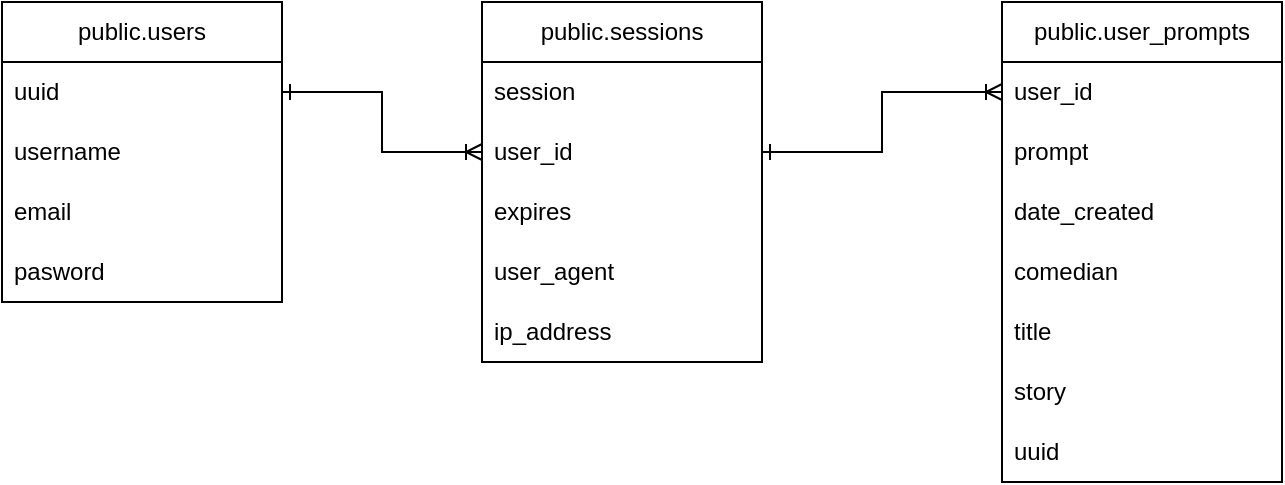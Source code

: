 <mxfile version="27.0.2">
  <diagram name="Página-1" id="T3odq2Nl3Ea_apWUJPm5">
    <mxGraphModel dx="1042" dy="626" grid="1" gridSize="10" guides="1" tooltips="1" connect="1" arrows="1" fold="1" page="1" pageScale="1" pageWidth="1654" pageHeight="1169" math="0" shadow="0" adaptiveColors="simple">
      <root>
        <mxCell id="0" />
        <mxCell id="1" parent="0" />
        <mxCell id="247aonwpgTSTgASPLCuA-1" value="public.users" style="swimlane;fontStyle=0;childLayout=stackLayout;horizontal=1;startSize=30;horizontalStack=0;resizeParent=1;resizeParentMax=0;resizeLast=0;collapsible=1;marginBottom=0;whiteSpace=wrap;html=1;" parent="1" vertex="1">
          <mxGeometry x="290" y="200" width="140" height="150" as="geometry" />
        </mxCell>
        <mxCell id="247aonwpgTSTgASPLCuA-2" value="uuid" style="text;strokeColor=none;fillColor=none;align=left;verticalAlign=middle;spacingLeft=4;spacingRight=4;overflow=hidden;points=[[0,0.5],[1,0.5]];portConstraint=eastwest;rotatable=0;whiteSpace=wrap;html=1;" parent="247aonwpgTSTgASPLCuA-1" vertex="1">
          <mxGeometry y="30" width="140" height="30" as="geometry" />
        </mxCell>
        <mxCell id="247aonwpgTSTgASPLCuA-3" value="username" style="text;strokeColor=none;fillColor=none;align=left;verticalAlign=middle;spacingLeft=4;spacingRight=4;overflow=hidden;points=[[0,0.5],[1,0.5]];portConstraint=eastwest;rotatable=0;whiteSpace=wrap;html=1;" parent="247aonwpgTSTgASPLCuA-1" vertex="1">
          <mxGeometry y="60" width="140" height="30" as="geometry" />
        </mxCell>
        <mxCell id="247aonwpgTSTgASPLCuA-5" value="email" style="text;strokeColor=none;fillColor=none;align=left;verticalAlign=middle;spacingLeft=4;spacingRight=4;overflow=hidden;points=[[0,0.5],[1,0.5]];portConstraint=eastwest;rotatable=0;whiteSpace=wrap;html=1;" parent="247aonwpgTSTgASPLCuA-1" vertex="1">
          <mxGeometry y="90" width="140" height="30" as="geometry" />
        </mxCell>
        <mxCell id="247aonwpgTSTgASPLCuA-4" value="pasword" style="text;strokeColor=none;fillColor=none;align=left;verticalAlign=middle;spacingLeft=4;spacingRight=4;overflow=hidden;points=[[0,0.5],[1,0.5]];portConstraint=eastwest;rotatable=0;whiteSpace=wrap;html=1;" parent="247aonwpgTSTgASPLCuA-1" vertex="1">
          <mxGeometry y="120" width="140" height="30" as="geometry" />
        </mxCell>
        <mxCell id="247aonwpgTSTgASPLCuA-6" value="public.sessions" style="swimlane;fontStyle=0;childLayout=stackLayout;horizontal=1;startSize=30;horizontalStack=0;resizeParent=1;resizeParentMax=0;resizeLast=0;collapsible=1;marginBottom=0;whiteSpace=wrap;html=1;" parent="1" vertex="1">
          <mxGeometry x="530" y="200" width="140" height="180" as="geometry" />
        </mxCell>
        <mxCell id="247aonwpgTSTgASPLCuA-7" value="session" style="text;strokeColor=none;fillColor=none;align=left;verticalAlign=middle;spacingLeft=4;spacingRight=4;overflow=hidden;points=[[0,0.5],[1,0.5]];portConstraint=eastwest;rotatable=0;whiteSpace=wrap;html=1;" parent="247aonwpgTSTgASPLCuA-6" vertex="1">
          <mxGeometry y="30" width="140" height="30" as="geometry" />
        </mxCell>
        <mxCell id="247aonwpgTSTgASPLCuA-8" value="user_id" style="text;strokeColor=none;fillColor=none;align=left;verticalAlign=middle;spacingLeft=4;spacingRight=4;overflow=hidden;points=[[0,0.5],[1,0.5]];portConstraint=eastwest;rotatable=0;whiteSpace=wrap;html=1;" parent="247aonwpgTSTgASPLCuA-6" vertex="1">
          <mxGeometry y="60" width="140" height="30" as="geometry" />
        </mxCell>
        <mxCell id="247aonwpgTSTgASPLCuA-9" value="expires" style="text;strokeColor=none;fillColor=none;align=left;verticalAlign=middle;spacingLeft=4;spacingRight=4;overflow=hidden;points=[[0,0.5],[1,0.5]];portConstraint=eastwest;rotatable=0;whiteSpace=wrap;html=1;" parent="247aonwpgTSTgASPLCuA-6" vertex="1">
          <mxGeometry y="90" width="140" height="30" as="geometry" />
        </mxCell>
        <mxCell id="247aonwpgTSTgASPLCuA-10" value="user_agent" style="text;strokeColor=none;fillColor=none;align=left;verticalAlign=middle;spacingLeft=4;spacingRight=4;overflow=hidden;points=[[0,0.5],[1,0.5]];portConstraint=eastwest;rotatable=0;whiteSpace=wrap;html=1;" parent="247aonwpgTSTgASPLCuA-6" vertex="1">
          <mxGeometry y="120" width="140" height="30" as="geometry" />
        </mxCell>
        <mxCell id="247aonwpgTSTgASPLCuA-11" value="ip_address" style="text;strokeColor=none;fillColor=none;align=left;verticalAlign=middle;spacingLeft=4;spacingRight=4;overflow=hidden;points=[[0,0.5],[1,0.5]];portConstraint=eastwest;rotatable=0;whiteSpace=wrap;html=1;" parent="247aonwpgTSTgASPLCuA-6" vertex="1">
          <mxGeometry y="150" width="140" height="30" as="geometry" />
        </mxCell>
        <mxCell id="247aonwpgTSTgASPLCuA-12" value="public.user_prompts" style="swimlane;fontStyle=0;childLayout=stackLayout;horizontal=1;startSize=30;horizontalStack=0;resizeParent=1;resizeParentMax=0;resizeLast=0;collapsible=1;marginBottom=0;whiteSpace=wrap;html=1;" parent="1" vertex="1">
          <mxGeometry x="790" y="200" width="140" height="240" as="geometry" />
        </mxCell>
        <mxCell id="247aonwpgTSTgASPLCuA-14" value="user_id" style="text;strokeColor=none;fillColor=none;align=left;verticalAlign=middle;spacingLeft=4;spacingRight=4;overflow=hidden;points=[[0,0.5],[1,0.5]];portConstraint=eastwest;rotatable=0;whiteSpace=wrap;html=1;" parent="247aonwpgTSTgASPLCuA-12" vertex="1">
          <mxGeometry y="30" width="140" height="30" as="geometry" />
        </mxCell>
        <mxCell id="247aonwpgTSTgASPLCuA-15" value="prompt" style="text;strokeColor=none;fillColor=none;align=left;verticalAlign=middle;spacingLeft=4;spacingRight=4;overflow=hidden;points=[[0,0.5],[1,0.5]];portConstraint=eastwest;rotatable=0;whiteSpace=wrap;html=1;" parent="247aonwpgTSTgASPLCuA-12" vertex="1">
          <mxGeometry y="60" width="140" height="30" as="geometry" />
        </mxCell>
        <mxCell id="247aonwpgTSTgASPLCuA-16" value="date_created" style="text;strokeColor=none;fillColor=none;align=left;verticalAlign=middle;spacingLeft=4;spacingRight=4;overflow=hidden;points=[[0,0.5],[1,0.5]];portConstraint=eastwest;rotatable=0;whiteSpace=wrap;html=1;" parent="247aonwpgTSTgASPLCuA-12" vertex="1">
          <mxGeometry y="90" width="140" height="30" as="geometry" />
        </mxCell>
        <mxCell id="247aonwpgTSTgASPLCuA-18" value="comedian" style="text;strokeColor=none;fillColor=none;align=left;verticalAlign=middle;spacingLeft=4;spacingRight=4;overflow=hidden;points=[[0,0.5],[1,0.5]];portConstraint=eastwest;rotatable=0;whiteSpace=wrap;html=1;" parent="247aonwpgTSTgASPLCuA-12" vertex="1">
          <mxGeometry y="120" width="140" height="30" as="geometry" />
        </mxCell>
        <mxCell id="247aonwpgTSTgASPLCuA-20" value="title" style="text;strokeColor=none;fillColor=none;align=left;verticalAlign=middle;spacingLeft=4;spacingRight=4;overflow=hidden;points=[[0,0.5],[1,0.5]];portConstraint=eastwest;rotatable=0;whiteSpace=wrap;html=1;" parent="247aonwpgTSTgASPLCuA-12" vertex="1">
          <mxGeometry y="150" width="140" height="30" as="geometry" />
        </mxCell>
        <mxCell id="247aonwpgTSTgASPLCuA-19" value="story" style="text;strokeColor=none;fillColor=none;align=left;verticalAlign=middle;spacingLeft=4;spacingRight=4;overflow=hidden;points=[[0,0.5],[1,0.5]];portConstraint=eastwest;rotatable=0;whiteSpace=wrap;html=1;" parent="247aonwpgTSTgASPLCuA-12" vertex="1">
          <mxGeometry y="180" width="140" height="30" as="geometry" />
        </mxCell>
        <mxCell id="247aonwpgTSTgASPLCuA-17" value="uuid" style="text;strokeColor=none;fillColor=none;align=left;verticalAlign=middle;spacingLeft=4;spacingRight=4;overflow=hidden;points=[[0,0.5],[1,0.5]];portConstraint=eastwest;rotatable=0;whiteSpace=wrap;html=1;" parent="247aonwpgTSTgASPLCuA-12" vertex="1">
          <mxGeometry y="210" width="140" height="30" as="geometry" />
        </mxCell>
        <mxCell id="SuUYhtVrS1LM8RFiY9JS-1" style="edgeStyle=orthogonalEdgeStyle;rounded=0;orthogonalLoop=1;jettySize=auto;html=1;entryX=0;entryY=0.5;entryDx=0;entryDy=0;endArrow=ERoneToMany;endFill=0;startArrow=ERone;startFill=0;" edge="1" parent="1" source="247aonwpgTSTgASPLCuA-2" target="247aonwpgTSTgASPLCuA-8">
          <mxGeometry relative="1" as="geometry" />
        </mxCell>
        <mxCell id="SuUYhtVrS1LM8RFiY9JS-2" style="edgeStyle=orthogonalEdgeStyle;rounded=0;orthogonalLoop=1;jettySize=auto;html=1;endArrow=ERoneToMany;endFill=0;startArrow=ERone;startFill=0;" edge="1" parent="1" source="247aonwpgTSTgASPLCuA-8" target="247aonwpgTSTgASPLCuA-14">
          <mxGeometry relative="1" as="geometry" />
        </mxCell>
      </root>
    </mxGraphModel>
  </diagram>
</mxfile>
